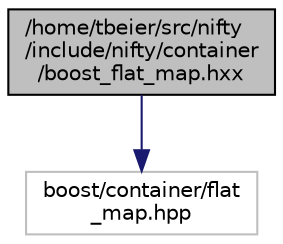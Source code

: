 digraph "/home/tbeier/src/nifty/include/nifty/container/boost_flat_map.hxx"
{
  edge [fontname="Helvetica",fontsize="10",labelfontname="Helvetica",labelfontsize="10"];
  node [fontname="Helvetica",fontsize="10",shape=record];
  Node1 [label="/home/tbeier/src/nifty\l/include/nifty/container\l/boost_flat_map.hxx",height=0.2,width=0.4,color="black", fillcolor="grey75", style="filled", fontcolor="black"];
  Node1 -> Node2 [color="midnightblue",fontsize="10",style="solid"];
  Node2 [label="boost/container/flat\l_map.hpp",height=0.2,width=0.4,color="grey75", fillcolor="white", style="filled"];
}
